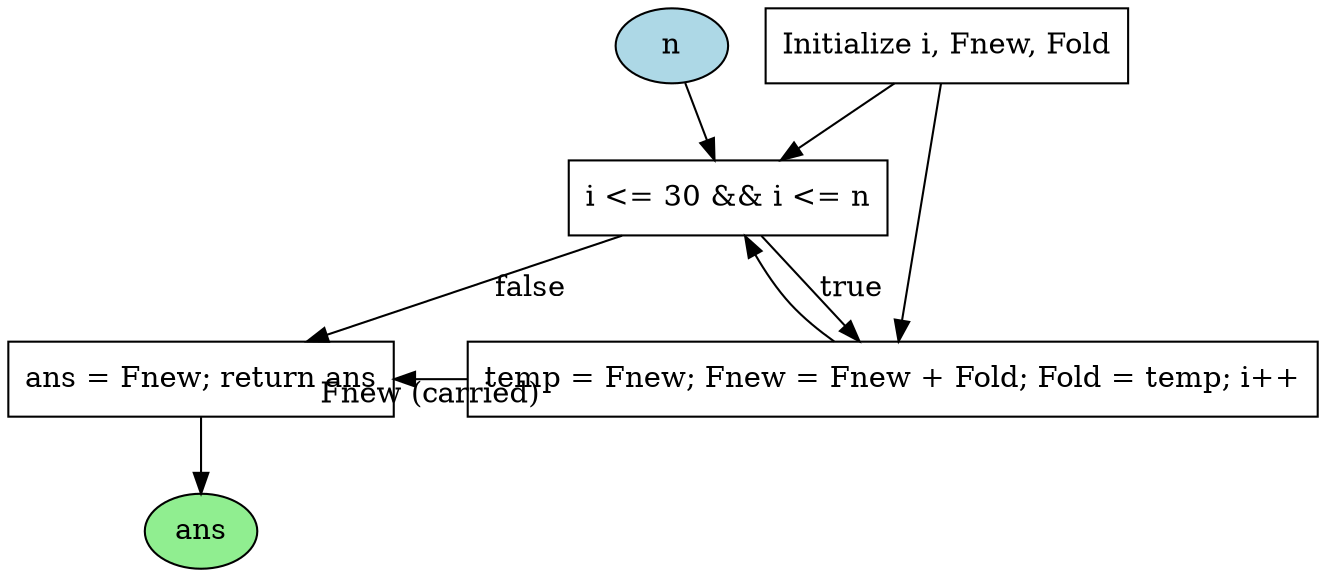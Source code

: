 digraph fib_DFG {
    node [shape=ellipse, style=filled, fillcolor=lightblue];
    n_in [label="n"];

    node [shape=box, style="", fillcolor=""];
    op_init [label="Initialize i, Fnew, Fold"];
    op_cond [label="i <= 30 && i <= n"];
    op_loop [label="temp = Fnew; Fnew = Fnew + Fold; Fold = temp; i++"];
    op_ret [label="ans = Fnew; return ans"];

    node [shape=ellipse, style=filled, fillcolor=lightgreen];
    ans_out [label="ans"];

    n_in -> op_cond;
    op_init -> op_cond;
    op_init -> op_loop;
    op_cond -> op_loop [label="true"];
    op_loop -> op_cond;
    op_cond -> op_ret [label="false"];
    op_loop -> op_ret [xlabel="Fnew (carried)", constraint=false];
    op_ret -> ans_out;
}
